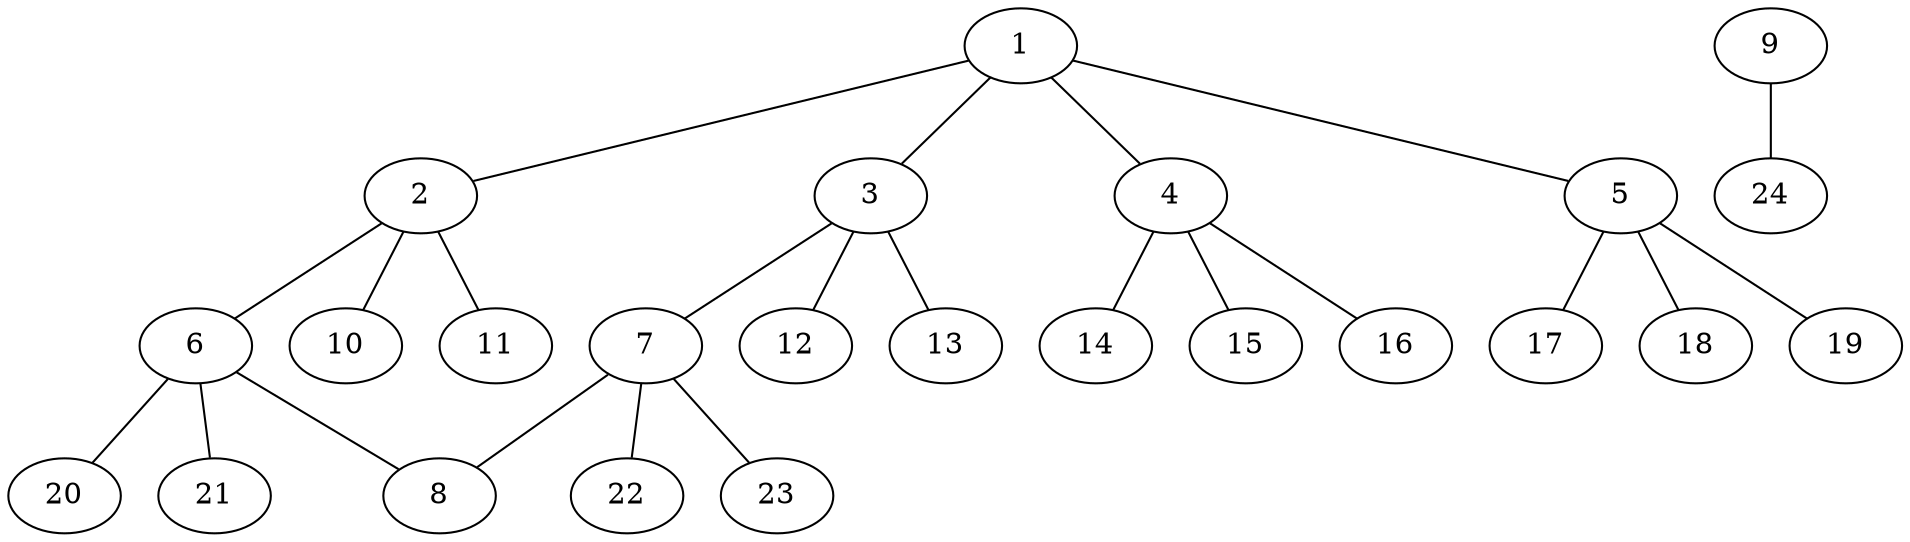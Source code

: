 graph molecule_4218 {
	1	 [chem=N];
	2	 [chem=C];
	1 -- 2	 [valence=1];
	3	 [chem=C];
	1 -- 3	 [valence=1];
	4	 [chem=C];
	1 -- 4	 [valence=1];
	5	 [chem=C];
	1 -- 5	 [valence=1];
	6	 [chem=C];
	2 -- 6	 [valence=1];
	10	 [chem=H];
	2 -- 10	 [valence=1];
	11	 [chem=H];
	2 -- 11	 [valence=1];
	7	 [chem=C];
	3 -- 7	 [valence=1];
	12	 [chem=H];
	3 -- 12	 [valence=1];
	13	 [chem=H];
	3 -- 13	 [valence=1];
	14	 [chem=H];
	4 -- 14	 [valence=1];
	15	 [chem=H];
	4 -- 15	 [valence=1];
	16	 [chem=H];
	4 -- 16	 [valence=1];
	17	 [chem=H];
	5 -- 17	 [valence=1];
	18	 [chem=H];
	5 -- 18	 [valence=1];
	19	 [chem=H];
	5 -- 19	 [valence=1];
	8	 [chem=O];
	6 -- 8	 [valence=1];
	20	 [chem=H];
	6 -- 20	 [valence=1];
	21	 [chem=H];
	6 -- 21	 [valence=1];
	7 -- 8	 [valence=1];
	22	 [chem=H];
	7 -- 22	 [valence=1];
	23	 [chem=H];
	7 -- 23	 [valence=1];
	9	 [chem=Cl];
	24	 [chem=H];
	9 -- 24	 [valence=1];
}
